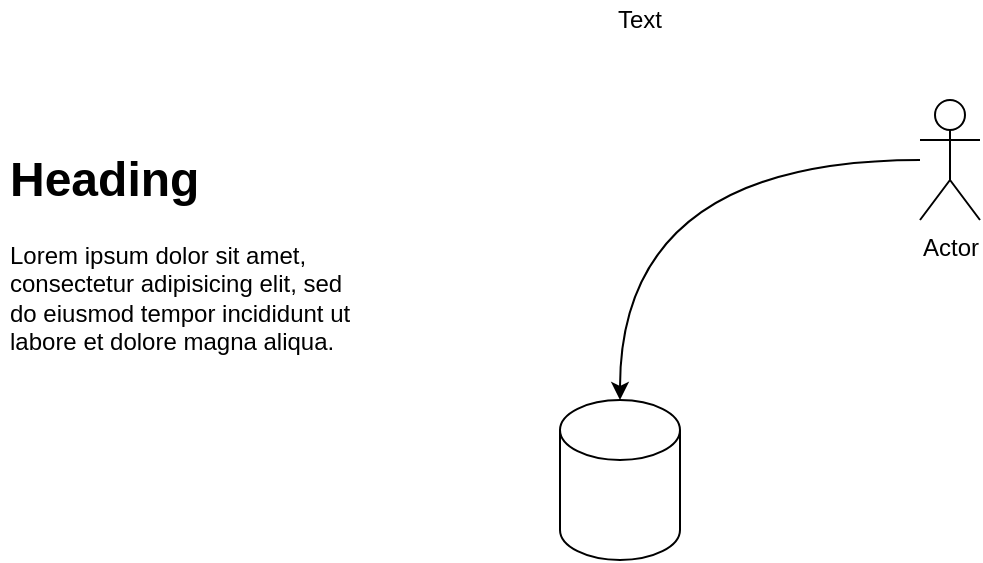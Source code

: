 <mxfile version="14.6.6" type="github">
  <diagram id="g-FbIN0hCFtG_dkO276r" name="第 1 页">
    <mxGraphModel dx="946" dy="590" grid="1" gridSize="10" guides="1" tooltips="1" connect="1" arrows="1" fold="1" page="1" pageScale="1" pageWidth="827" pageHeight="1169" math="0" shadow="0">
      <root>
        <mxCell id="0" />
        <mxCell id="1" parent="0" />
        <mxCell id="RBUWcAPU__SZtpADD0vd-1" value="Text" style="text;html=1;strokeColor=none;fillColor=none;align=center;verticalAlign=middle;whiteSpace=wrap;rounded=0;" vertex="1" parent="1">
          <mxGeometry x="360" y="50" width="40" height="20" as="geometry" />
        </mxCell>
        <mxCell id="RBUWcAPU__SZtpADD0vd-2" value="&lt;h1&gt;Heading&lt;/h1&gt;&lt;p&gt;Lorem ipsum dolor sit amet, consectetur adipisicing elit, sed do eiusmod tempor incididunt ut labore et dolore magna aliqua.&lt;/p&gt;" style="text;html=1;strokeColor=none;fillColor=none;spacing=5;spacingTop=-20;whiteSpace=wrap;overflow=hidden;rounded=0;" vertex="1" parent="1">
          <mxGeometry x="60" y="120" width="190" height="120" as="geometry" />
        </mxCell>
        <mxCell id="RBUWcAPU__SZtpADD0vd-3" value="" style="shape=cylinder3;whiteSpace=wrap;html=1;boundedLbl=1;backgroundOutline=1;size=15;" vertex="1" parent="1">
          <mxGeometry x="340" y="250" width="60" height="80" as="geometry" />
        </mxCell>
        <mxCell id="RBUWcAPU__SZtpADD0vd-6" style="rounded=0;orthogonalLoop=1;jettySize=auto;html=1;edgeStyle=orthogonalEdgeStyle;curved=1;" edge="1" parent="1" source="RBUWcAPU__SZtpADD0vd-5" target="RBUWcAPU__SZtpADD0vd-3">
          <mxGeometry relative="1" as="geometry" />
        </mxCell>
        <mxCell id="RBUWcAPU__SZtpADD0vd-5" value="Actor" style="shape=umlActor;verticalLabelPosition=bottom;verticalAlign=top;html=1;outlineConnect=0;" vertex="1" parent="1">
          <mxGeometry x="520" y="100" width="30" height="60" as="geometry" />
        </mxCell>
      </root>
    </mxGraphModel>
  </diagram>
</mxfile>
